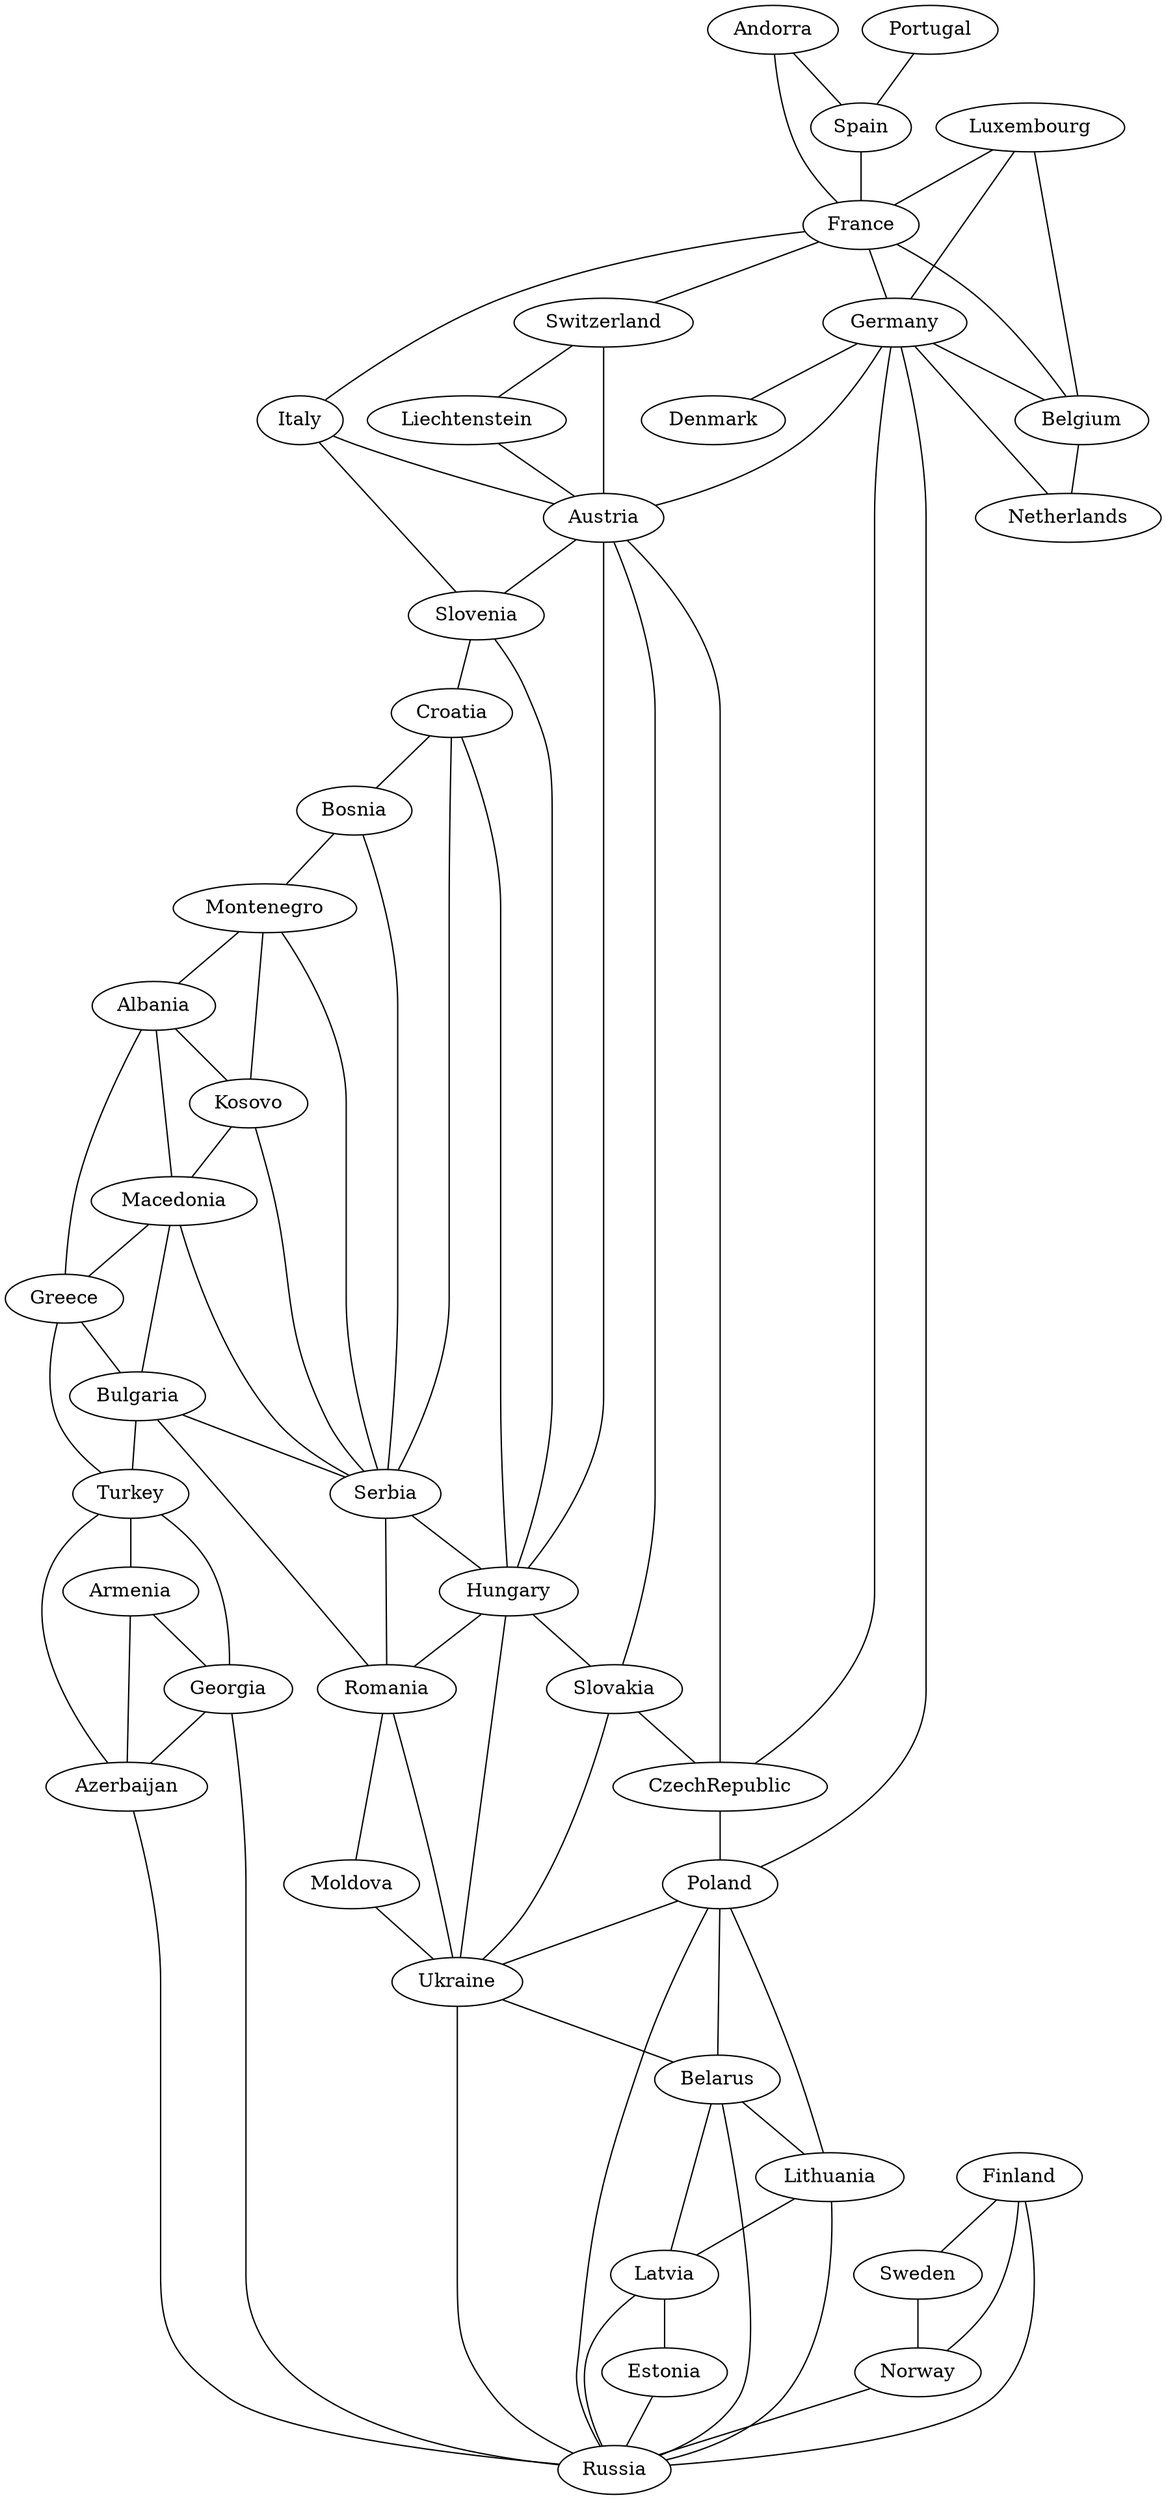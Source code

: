 graph Europe {
	Portugal -- Spain
	Spain -- France
	France -- Italy
	France -- Switzerland
	France -- Germany
	France -- Belgium
	Italy -- Slovenia
	Italy -- Austria
	Switzerland -- Liechtenstein
	Switzerland -- Austria
	Liechtenstein -- Austria
	Germany -- Belgium
	Germany -- Netherlands
	Germany -- Denmark
	Germany -- Poland
	Germany -- CzechRepublic
	Germany -- Austria
	Belgium -- Netherlands
	Austria -- CzechRepublic
	Austria -- Slovakia
	Austria -- Hungary
	Austria -- Slovenia
	Slovenia -- Croatia
	Slovenia -- Hungary
	Croatia -- Hungary
	Croatia -- Serbia
	Croatia -- Bosnia
	Bosnia -- Serbia
	Bosnia -- Montenegro
	Montenegro -- Serbia
	Montenegro -- Kosovo
	Montenegro -- Albania
	Kosovo -- Serbia
	Kosovo -- Macedonia
	Albania -- Kosovo
	Albania -- Macedonia
	Albania -- Greece
	Macedonia -- Greece
	Macedonia -- Serbia
	Macedonia -- Bulgaria
	Greece -- Bulgaria 
	Greece -- Turkey
	Bulgaria -- Romania
	Bulgaria -- Serbia
	Bulgaria -- Turkey
	Turkey -- Armenia
	Turkey -- Georgia
	Turkey -- Azerbaijan
	Armenia -- Georgia
	Armenia -- Azerbaijan
	Georgia -- Russia
	Georgia -- Azerbaijan
	Azerbaijan -- Russia
	Serbia -- Romania
	Serbia -- Hungary
	Hungary -- Romania
	Hungary -- Slovakia
	Hungary -- Ukraine
	Slovakia -- Ukraine
	Slovakia -- CzechRepublic
	CzechRepublic -- Poland
	Poland -- Russia
	Poland -- Lithuania
	Poland -- Belarus
	Poland -- Ukraine
	Romania -- Moldova
	Romania -- Ukraine
	Moldova -- Ukraine
	Ukraine -- Russia
	Ukraine -- Belarus
	Belarus -- Russia
	Belarus -- Lithuania
	Belarus -- Latvia
	Lithuania -- Latvia
	Lithuania -- Russia
	Latvia -- Estonia
	Latvia -- Russia
	Estonia -- Russia
	Finland -- Sweden	
	Finland -- Russia
	Finland -- Norway
	Sweden -- Norway
	Norway -- Russia
	Andorra -- Spain
	Andorra -- France
	Luxembourg -- France 
	Luxembourg -- Germany 
	Luxembourg -- Belgium
}
